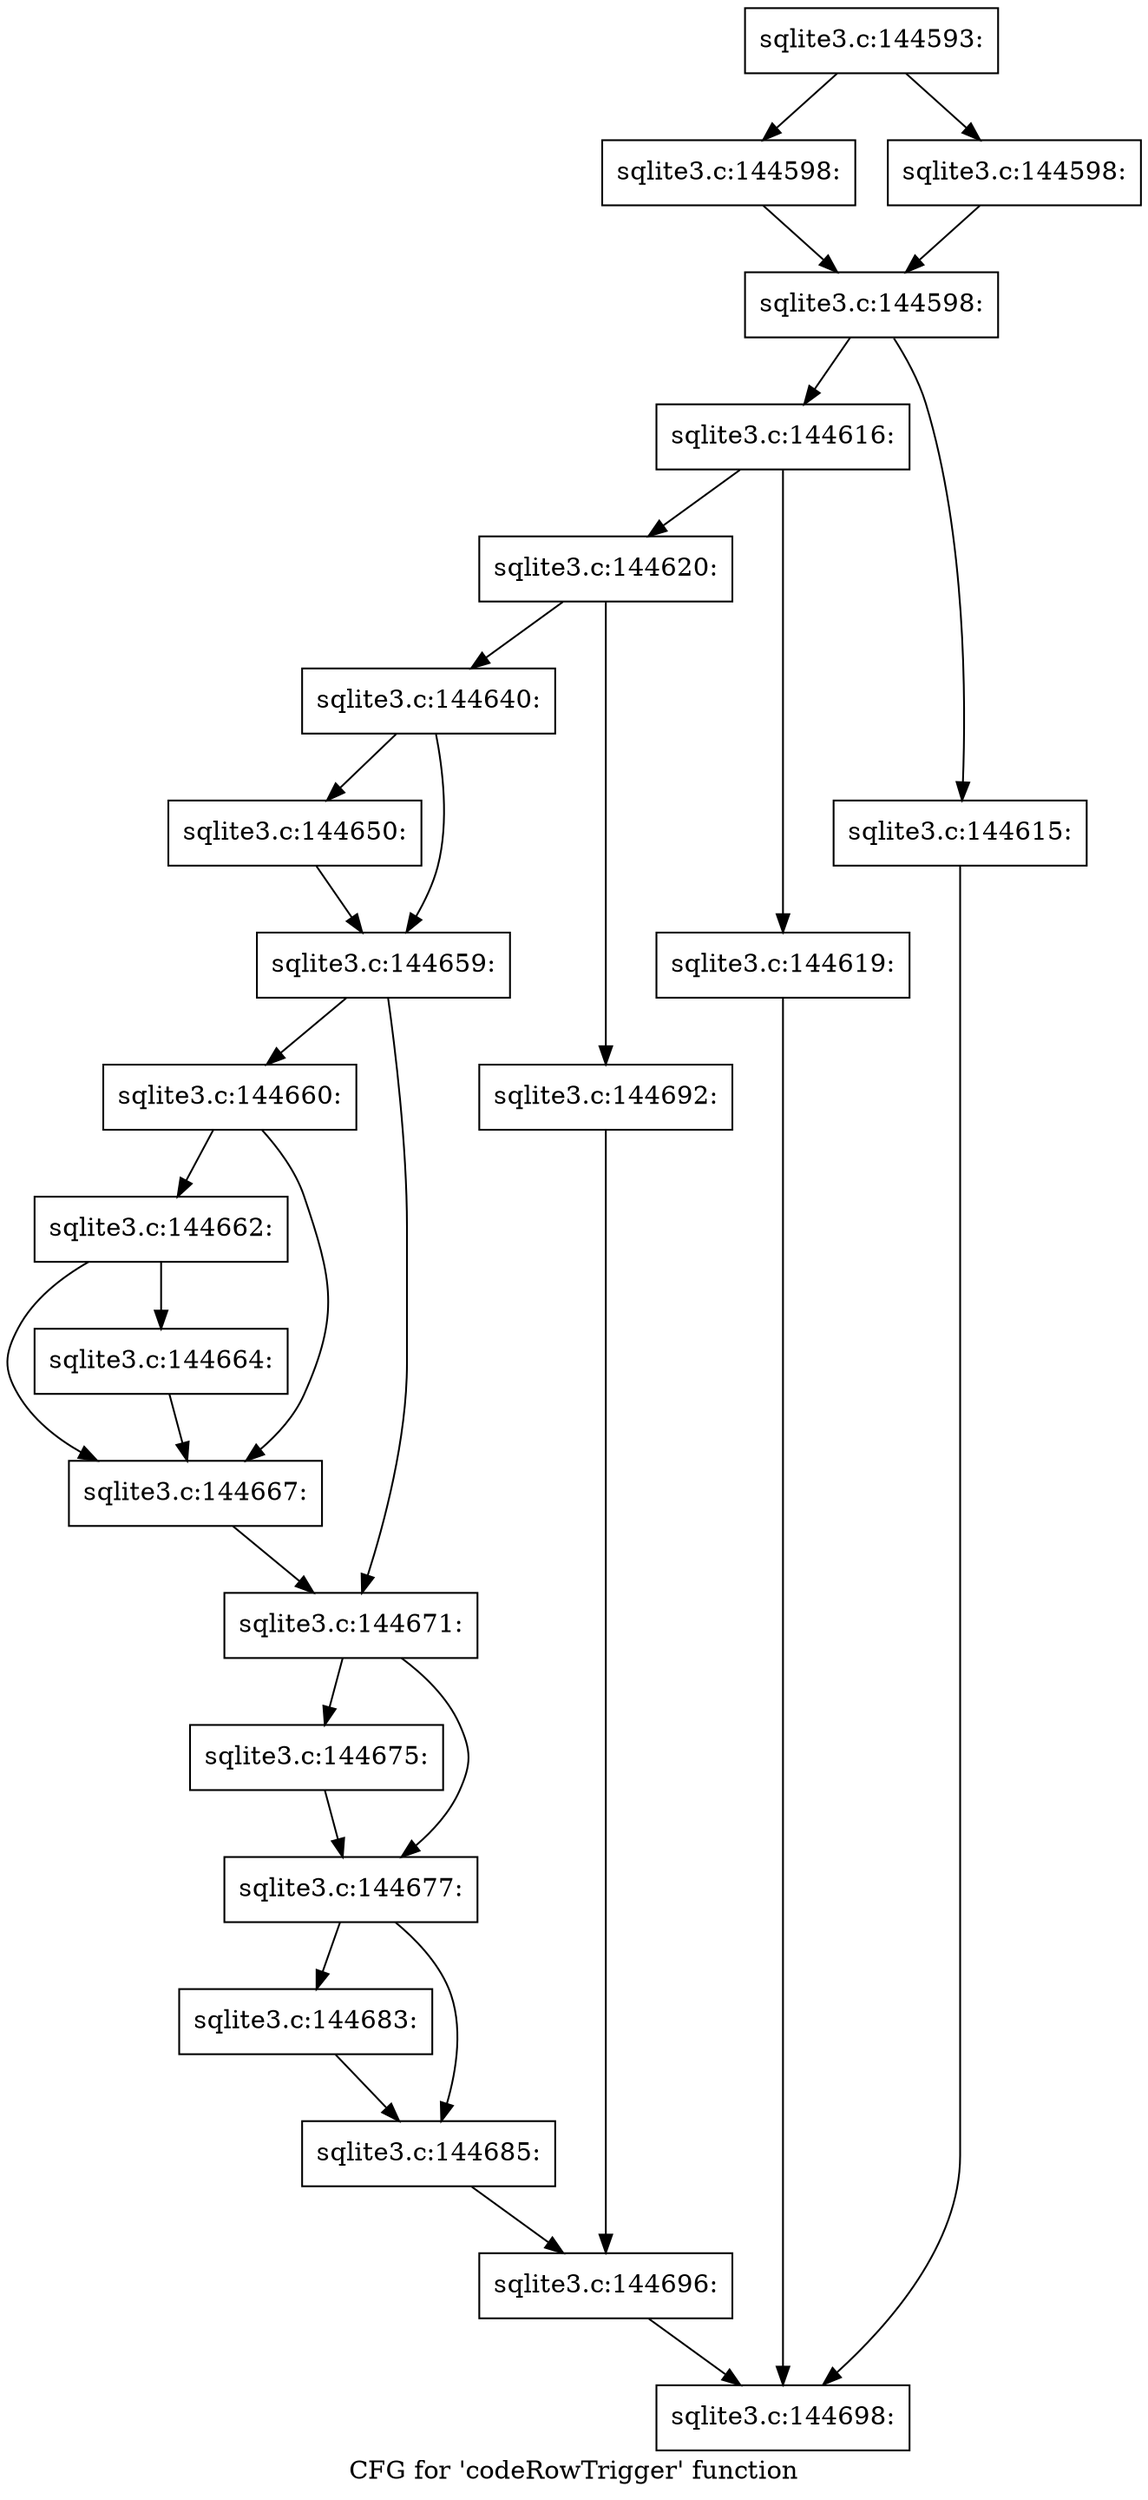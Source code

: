 digraph "CFG for 'codeRowTrigger' function" {
	label="CFG for 'codeRowTrigger' function";

	Node0x55c0f9d68ca0 [shape=record,label="{sqlite3.c:144593:}"];
	Node0x55c0f9d68ca0 -> Node0x55c0f9d74120;
	Node0x55c0f9d68ca0 -> Node0x55c0f9d74170;
	Node0x55c0f9d74120 [shape=record,label="{sqlite3.c:144598:}"];
	Node0x55c0f9d74120 -> Node0x55c0f9d741c0;
	Node0x55c0f9d74170 [shape=record,label="{sqlite3.c:144598:}"];
	Node0x55c0f9d74170 -> Node0x55c0f9d741c0;
	Node0x55c0f9d741c0 [shape=record,label="{sqlite3.c:144598:}"];
	Node0x55c0f9d741c0 -> Node0x55c0f9d769e0;
	Node0x55c0f9d741c0 -> Node0x55c0f9d76990;
	Node0x55c0f9d76990 [shape=record,label="{sqlite3.c:144615:}"];
	Node0x55c0f9d76990 -> Node0x55c0f651de30;
	Node0x55c0f9d769e0 [shape=record,label="{sqlite3.c:144616:}"];
	Node0x55c0f9d769e0 -> Node0x55c0f9d77b40;
	Node0x55c0f9d769e0 -> Node0x55c0f9d77af0;
	Node0x55c0f9d77af0 [shape=record,label="{sqlite3.c:144619:}"];
	Node0x55c0f9d77af0 -> Node0x55c0f651de30;
	Node0x55c0f9d77b40 [shape=record,label="{sqlite3.c:144620:}"];
	Node0x55c0f9d77b40 -> Node0x55c0f5ba5aa0;
	Node0x55c0f9d77b40 -> Node0x55c0f9d7aea0;
	Node0x55c0f5ba5aa0 [shape=record,label="{sqlite3.c:144640:}"];
	Node0x55c0f5ba5aa0 -> Node0x55c0f651d9f0;
	Node0x55c0f5ba5aa0 -> Node0x55c0f9d7bb40;
	Node0x55c0f651d9f0 [shape=record,label="{sqlite3.c:144650:}"];
	Node0x55c0f651d9f0 -> Node0x55c0f9d7bb40;
	Node0x55c0f9d7bb40 [shape=record,label="{sqlite3.c:144659:}"];
	Node0x55c0f9d7bb40 -> Node0x55c0f9d7ddd0;
	Node0x55c0f9d7bb40 -> Node0x55c0f9d7de20;
	Node0x55c0f9d7ddd0 [shape=record,label="{sqlite3.c:144660:}"];
	Node0x55c0f9d7ddd0 -> Node0x55c0f9d7e750;
	Node0x55c0f9d7ddd0 -> Node0x55c0f9d7e700;
	Node0x55c0f9d7e750 [shape=record,label="{sqlite3.c:144662:}"];
	Node0x55c0f9d7e750 -> Node0x55c0f9d7e6b0;
	Node0x55c0f9d7e750 -> Node0x55c0f9d7e700;
	Node0x55c0f9d7e6b0 [shape=record,label="{sqlite3.c:144664:}"];
	Node0x55c0f9d7e6b0 -> Node0x55c0f9d7e700;
	Node0x55c0f9d7e700 [shape=record,label="{sqlite3.c:144667:}"];
	Node0x55c0f9d7e700 -> Node0x55c0f9d7de20;
	Node0x55c0f9d7de20 [shape=record,label="{sqlite3.c:144671:}"];
	Node0x55c0f9d7de20 -> Node0x55c0f651c8f0;
	Node0x55c0f9d7de20 -> Node0x55c0f9d80490;
	Node0x55c0f651c8f0 [shape=record,label="{sqlite3.c:144675:}"];
	Node0x55c0f651c8f0 -> Node0x55c0f9d80490;
	Node0x55c0f9d80490 [shape=record,label="{sqlite3.c:144677:}"];
	Node0x55c0f9d80490 -> Node0x55c0f651da40;
	Node0x55c0f9d80490 -> Node0x55c0f9d81510;
	Node0x55c0f651da40 [shape=record,label="{sqlite3.c:144683:}"];
	Node0x55c0f651da40 -> Node0x55c0f9d81510;
	Node0x55c0f9d81510 [shape=record,label="{sqlite3.c:144685:}"];
	Node0x55c0f9d81510 -> Node0x55c0f9d78660;
	Node0x55c0f9d7aea0 [shape=record,label="{sqlite3.c:144692:}"];
	Node0x55c0f9d7aea0 -> Node0x55c0f9d78660;
	Node0x55c0f9d78660 [shape=record,label="{sqlite3.c:144696:}"];
	Node0x55c0f9d78660 -> Node0x55c0f651de30;
	Node0x55c0f651de30 [shape=record,label="{sqlite3.c:144698:}"];
}
